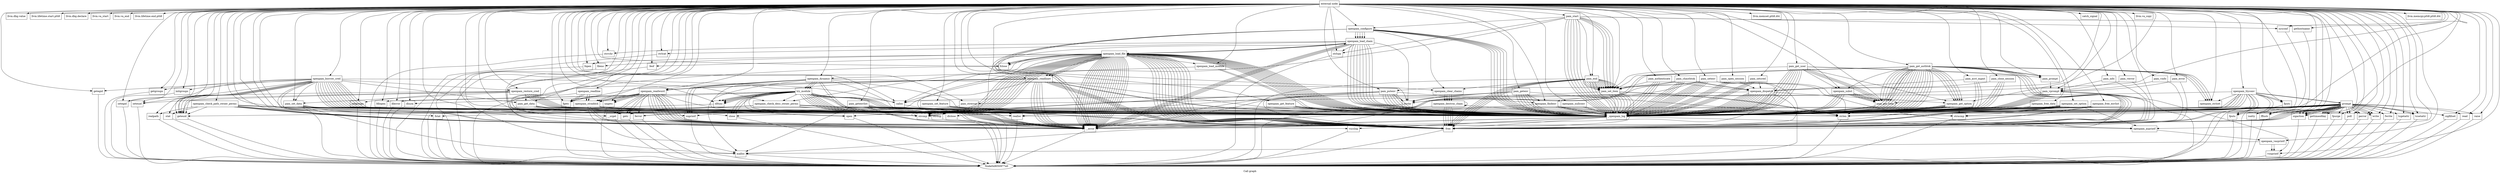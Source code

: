 digraph "Call graph" {
	label="Call graph";

	Node0x8050977b0 [shape=record,label="{external node}"];
	Node0x8050977b0 -> Node0x805097840;
	Node0x8050977b0 -> Node0x805097900;
	Node0x8050977b0 -> Node0x805097960;
	Node0x8050977b0 -> Node0x8050979c0;
	Node0x8050977b0 -> Node0x805097a20;
	Node0x8050977b0 -> Node0x805097a80;
	Node0x8050977b0 -> Node0x805097ae0;
	Node0x8050977b0 -> Node0x805097b40;
	Node0x8050977b0 -> Node0x805097c60;
	Node0x8050977b0 -> Node0x805097cc0;
	Node0x8050977b0 -> Node0x805097d20;
	Node0x8050977b0 -> Node0x805097d80;
	Node0x8050977b0 -> Node0x805097de0;
	Node0x8050977b0 -> Node0x805097ea0;
	Node0x8050977b0 -> Node0x805097f00;
	Node0x8050977b0 -> Node0x805097f60;
	Node0x8050977b0 -> Node0x805098020;
	Node0x8050977b0 -> Node0x805098080;
	Node0x8050977b0 -> Node0x8050980e0;
	Node0x8050977b0 -> Node0x805098140;
	Node0x8050977b0 -> Node0x8050981a0;
	Node0x8050977b0 -> Node0x805098200;
	Node0x8050977b0 -> Node0x805098260;
	Node0x8050977b0 -> Node0x8050982c0;
	Node0x8050977b0 -> Node0x8050983e0;
	Node0x8050977b0 -> Node0x805098440;
	Node0x8050977b0 -> Node0x8050984a0;
	Node0x8050977b0 -> Node0x805098560;
	Node0x8050977b0 -> Node0x8050985c0;
	Node0x8050977b0 -> Node0x805098620;
	Node0x8050977b0 -> Node0x805098680;
	Node0x8050977b0 -> Node0x8050986e0;
	Node0x8050977b0 -> Node0x805098800;
	Node0x8050977b0 -> Node0x805098860;
	Node0x8050977b0 -> Node0x8050988c0;
	Node0x8050977b0 -> Node0x8050989e0;
	Node0x8050977b0 -> Node0x805098aa0;
	Node0x8050977b0 -> Node0x805098b00;
	Node0x8050977b0 -> Node0x805098b60;
	Node0x8050977b0 -> Node0x805098bc0;
	Node0x8050977b0 -> Node0x805098c20;
	Node0x8050977b0 -> Node0x805098c80;
	Node0x8050977b0 -> Node0x805098ce0;
	Node0x8050977b0 -> Node0x805098d40;
	Node0x8050977b0 -> Node0x805098da0;
	Node0x8050977b0 -> Node0x805098e00;
	Node0x8050977b0 -> Node0x805098e60;
	Node0x8050977b0 -> Node0x805098ec0;
	Node0x8050977b0 -> Node0x805098f20;
	Node0x8050977b0 -> Node0x805098920;
	Node0x8050977b0 -> Node0x8050987a0;
	Node0x8050977b0 -> Node0x805098380;
	Node0x8050977b0 -> Node0x805098fe0;
	Node0x8050977b0 -> Node0x805097ba0;
	Node0x8050977b0 -> Node0x805099040;
	Node0x8050977b0 -> Node0x8050990a0;
	Node0x8050977b0 -> Node0x805099100;
	Node0x8050977b0 -> Node0x8050991c0;
	Node0x8050977b0 -> Node0x805098740;
	Node0x8050977b0 -> Node0x805099220;
	Node0x8050977b0 -> Node0x8050992e0;
	Node0x8050977b0 -> Node0x805099280;
	Node0x8050977b0 -> Node0x805099340;
	Node0x8050977b0 -> Node0x8050993a0;
	Node0x8050977b0 -> Node0x805099400;
	Node0x8050977b0 -> Node0x805097fc0;
	Node0x8050977b0 -> Node0x805099460;
	Node0x8050977b0 -> Node0x8050994c0;
	Node0x8050977b0 -> Node0x805099520;
	Node0x8050977b0 -> Node0x805099160;
	Node0x8050977b0 -> Node0x805099580;
	Node0x8050977b0 -> Node0x8050995e0;
	Node0x8050977b0 -> Node0x8050996a0;
	Node0x8050977b0 -> Node0x805099760;
	Node0x8050977b0 -> Node0x8050997c0;
	Node0x8050977b0 -> Node0x805099d60;
	Node0x8050977b0 -> Node0x805099820;
	Node0x8050977b0 -> Node0x805099880;
	Node0x8050977b0 -> Node0x8050998e0;
	Node0x8050977b0 -> Node0x805099940;
	Node0x8050977b0 -> Node0x8050999a0;
	Node0x8050977b0 -> Node0x805099a00;
	Node0x8050977b0 -> Node0x805099a60;
	Node0x8050977b0 -> Node0x805099ac0;
	Node0x8050977b0 -> Node0x805099b20;
	Node0x8050977b0 -> Node0x805099b80;
	Node0x8050977b0 -> Node0x805099dc0;
	Node0x8050977b0 -> Node0x805099be0;
	Node0x8050977b0 -> Node0x805099c40;
	Node0x8050977b0 -> Node0x805099ca0;
	Node0x8050977b0 -> Node0x805099d00;
	Node0x8050977b0 -> Node0x8050978a0;
	Node0x8050977b0 -> Node0x805099e80;
	Node0x8050977b0 -> Node0x805099e20;
	Node0x8050977b0 -> Node0x805099ee0;
	Node0x8050977b0 -> Node0x805099f40;
	Node0x8050977b0 -> Node0x80514c000;
	Node0x8050977b0 -> Node0x80514c060;
	Node0x8050977b0 -> Node0x80514c0c0;
	Node0x8050977b0 -> Node0x80514c120;
	Node0x8050977b0 -> Node0x80514c1e0;
	Node0x8050977b0 -> Node0x805097c00;
	Node0x8050977b0 -> Node0x805099640;
	Node0x8050977b0 -> Node0x80514c2a0;
	Node0x8050977b0 -> Node0x80514c300;
	Node0x8050977b0 -> Node0x80514c360;
	Node0x8050977b0 -> Node0x80514c3c0;
	Node0x8050977b0 -> Node0x80514c420;
	Node0x8050977b0 -> Node0x80514c240;
	Node0x8050977b0 -> Node0x80514c480;
	Node0x8050977b0 -> Node0x805097e40;
	Node0x8050977b0 -> Node0x805099fa0;
	Node0x8050977b0 -> Node0x80514c4e0;
	Node0x8050977b0 -> Node0x80514c540;
	Node0x8050977b0 -> Node0x80514c5a0;
	Node0x8050977b0 -> Node0x80514c600;
	Node0x8050977b0 -> Node0x80514c660;
	Node0x8050977b0 -> Node0x80514c6c0;
	Node0x8050977b0 -> Node0x805098980;
	Node0x8050977b0 -> Node0x80514c720;
	Node0x8050977b0 -> Node0x80514c780;
	Node0x8050977b0 -> Node0x80514c180;
	Node0x805097840 [shape=record,label="{openpam_asprintf}"];
	Node0x805097840 -> Node0x8050978a0;
	Node0x805097900 [shape=record,label="{llvm.dbg.value}"];
	Node0x805097960 [shape=record,label="{llvm.lifetime.start.p0i8}"];
	Node0x8050979c0 [shape=record,label="{llvm.dbg.declare}"];
	Node0x805097a20 [shape=record,label="{llvm.va_start}"];
	Node0x805097a80 [shape=record,label="{llvm.va_end}"];
	Node0x805097ae0 [shape=record,label="{llvm.lifetime.end.p0i8}"];
	Node0x805097b40 [shape=record,label="{openpam_borrow_cred}"];
	Node0x805097b40 -> Node0x805097ba0;
	Node0x805097b40 -> Node0x805097ba0;
	Node0x805097b40 -> Node0x805097c00;
	Node0x805097b40 -> Node0x805097ba0;
	Node0x805097b40 -> Node0x805097ba0;
	Node0x805097b40 -> Node0x805097c60;
	Node0x805097b40 -> Node0x805097c60;
	Node0x805097b40 -> Node0x805097c60;
	Node0x805097b40 -> Node0x805097ba0;
	Node0x805097b40 -> Node0x805097ba0;
	Node0x805097b40 -> Node0x805097cc0;
	Node0x805097b40 -> Node0x805097ba0;
	Node0x805097b40 -> Node0x805097c60;
	Node0x805097b40 -> Node0x805097d20;
	Node0x805097b40 -> Node0x805097d80;
	Node0x805097b40 -> Node0x805097de0;
	Node0x805097b40 -> Node0x805097ba0;
	Node0x805097b40 -> Node0x805097e40;
	Node0x805097b40 -> Node0x805097de0;
	Node0x805097b40 -> Node0x805097ba0;
	Node0x805097b40 -> Node0x805097ba0;
	Node0x805097b40 -> Node0x805097c60;
	Node0x805097b40 -> Node0x805097ba0;
	Node0x805097b40 -> Node0x805097ea0;
	Node0x805097b40 -> Node0x805097f00;
	Node0x805097b40 -> Node0x805097f60;
	Node0x805097b40 -> Node0x805097fc0;
	Node0x805097b40 -> Node0x805097ba0;
	Node0x805097b40 -> Node0x805097ba0;
	Node0x805097c60 [shape=record,label="{geteuid}"];
	Node0x805097c60 -> Node0x8050977e0;
	Node0x805097cc0 [shape=record,label="{calloc}"];
	Node0x805097cc0 -> Node0x8050977e0;
	Node0x805097d20 [shape=record,label="{getegid}"];
	Node0x805097d20 -> Node0x8050977e0;
	Node0x805097d80 [shape=record,label="{getgroups}"];
	Node0x805097d80 -> Node0x8050977e0;
	Node0x805097de0 [shape=record,label="{free}"];
	Node0x805097de0 -> Node0x8050977e0;
	Node0x805097ea0 [shape=record,label="{initgroups}"];
	Node0x805097ea0 -> Node0x8050977e0;
	Node0x805097f00 [shape=record,label="{setegid}"];
	Node0x805097f00 -> Node0x8050977e0;
	Node0x805097f60 [shape=record,label="{seteuid}"];
	Node0x805097f60 -> Node0x8050977e0;
	Node0x805098020 [shape=record,label="{openpam_check_desc_owner_perms}"];
	Node0x805098020 -> Node0x805097c60;
	Node0x805098020 -> Node0x805098080;
	Node0x805098020 -> Node0x8050980e0;
	Node0x805098020 -> Node0x805097ba0;
	Node0x805098020 -> Node0x805097ba0;
	Node0x805098020 -> Node0x805097ba0;
	Node0x805098020 -> Node0x8050980e0;
	Node0x805098080 [shape=record,label="{fstat}"];
	Node0x805098080 -> Node0x8050977e0;
	Node0x8050980e0 [shape=record,label="{__error}"];
	Node0x8050980e0 -> Node0x8050977e0;
	Node0x805098140 [shape=record,label="{openpam_check_path_owner_perms}"];
	Node0x805098140 -> Node0x805097c60;
	Node0x805098140 -> Node0x8050981a0;
	Node0x805098140 -> Node0x805098200;
	Node0x805098140 -> Node0x805098260;
	Node0x805098140 -> Node0x8050980e0;
	Node0x805098140 -> Node0x8050980e0;
	Node0x805098140 -> Node0x805097ba0;
	Node0x805098140 -> Node0x8050980e0;
	Node0x805098140 -> Node0x805097ba0;
	Node0x805098140 -> Node0x8050980e0;
	Node0x805098140 -> Node0x805097ba0;
	Node0x805098140 -> Node0x8050980e0;
	Node0x8050981a0 [shape=record,label="{realpath}"];
	Node0x8050981a0 -> Node0x8050977e0;
	Node0x805098200 [shape=record,label="{strlen}"];
	Node0x805098200 -> Node0x8050977e0;
	Node0x805098260 [shape=record,label="{stat}"];
	Node0x805098260 -> Node0x8050977e0;
	Node0x8050982c0 [shape=record,label="{openpam_configure}"];
	Node0x8050982c0 -> Node0x805097ba0;
	Node0x8050982c0 -> Node0x805097ba0;
	Node0x8050982c0 -> Node0x805097ba0;
	Node0x8050982c0 -> Node0x805097ba0;
	Node0x8050982c0 -> Node0x805098320;
	Node0x8050982c0 -> Node0x8050980e0;
	Node0x8050982c0 -> Node0x805098320;
	Node0x8050982c0 -> Node0x8050980e0;
	Node0x8050982c0 -> Node0x805098380;
	Node0x8050982c0 -> Node0x8050980e0;
	Node0x8050982c0 -> Node0x805097ba0;
	Node0x8050982c0 -> Node0x805098320;
	Node0x8050982c0 -> Node0x805098320;
	Node0x8050982c0 -> Node0x805098320;
	Node0x8050982c0 -> Node0x805097ba0;
	Node0x805098320 [shape=record,label="{openpam_load_chain}"];
	Node0x805098320 -> Node0x805097ba0;
	Node0x805098320 -> Node0x805097ba0;
	Node0x805098320 -> Node0x8050983e0;
	Node0x805098320 -> Node0x805098440;
	Node0x805098320 -> Node0x8050984a0;
	Node0x805098320 -> Node0x805098500;
	Node0x805098320 -> Node0x805097ba0;
	Node0x805098320 -> Node0x805098560;
	Node0x805098320 -> Node0x8050980e0;
	Node0x805098320 -> Node0x805097ba0;
	Node0x805098320 -> Node0x8050985c0;
	Node0x805098320 -> Node0x8050980e0;
	Node0x805098320 -> Node0x805097ba0;
	Node0x805098320 -> Node0x805098500;
	Node0x805098320 -> Node0x805097ba0;
	Node0x805098320 -> Node0x8050980e0;
	Node0x805098320 -> Node0x805097ba0;
	Node0x805098320 -> Node0x805097ba0;
	Node0x805098320 -> Node0x8050980e0;
	Node0x805098320 -> Node0x805097ba0;
	Node0x8050983e0 [shape=record,label="{strchr}"];
	Node0x8050983e0 -> Node0x8050977e0;
	Node0x805098440 [shape=record,label="{strrchr}"];
	Node0x805098440 -> Node0x8050977e0;
	Node0x8050984a0 [shape=record,label="{strcmp}"];
	Node0x8050984a0 -> Node0x8050977e0;
	Node0x805098500 [shape=record,label="{openpam_load_file}"];
	Node0x805098500 -> Node0x805098620;
	Node0x805098500 -> Node0x8050980e0;
	Node0x805098500 -> Node0x8050980e0;
	Node0x805098500 -> Node0x805097ba0;
	Node0x805098500 -> Node0x8050980e0;
	Node0x805098500 -> Node0x805097ba0;
	Node0x805098500 -> Node0x805097ba0;
	Node0x805098500 -> Node0x805098680;
	Node0x805098500 -> Node0x805098020;
	Node0x805098500 -> Node0x8050980e0;
	Node0x805098500 -> Node0x8050986e0;
	Node0x805098500 -> Node0x8050980e0;
	Node0x805098500 -> Node0x805097ba0;
	Node0x805098500 -> Node0x805098740;
	Node0x805098500 -> Node0x805097de0;
	Node0x805098500 -> Node0x805098740;
	Node0x805098500 -> Node0x8050984a0;
	Node0x805098500 -> Node0x805097de0;
	Node0x805098500 -> Node0x805097de0;
	Node0x805098500 -> Node0x8050984a0;
	Node0x805098500 -> Node0x8050984a0;
	Node0x805098500 -> Node0x8050984a0;
	Node0x805098500 -> Node0x8050984a0;
	Node0x805098500 -> Node0x805097ba0;
	Node0x805098500 -> Node0x8050980e0;
	Node0x805098500 -> Node0x805097de0;
	Node0x805098500 -> Node0x805097de0;
	Node0x805098500 -> Node0x8050984a0;
	Node0x805098500 -> Node0x805097ba0;
	Node0x805098500 -> Node0x8050980e0;
	Node0x805098500 -> Node0x805097ba0;
	Node0x805098500 -> Node0x8050980e0;
	Node0x805098500 -> Node0x805098320;
	Node0x805098500 -> Node0x805097de0;
	Node0x805098500 -> Node0x805097de0;
	Node0x805098500 -> Node0x8050980e0;
	Node0x805098500 -> Node0x8050980e0;
	Node0x805098500 -> Node0x8050984a0;
	Node0x805098500 -> Node0x8050984a0;
	Node0x805098500 -> Node0x8050984a0;
	Node0x805098500 -> Node0x8050984a0;
	Node0x805098500 -> Node0x8050984a0;
	Node0x805098500 -> Node0x805097ba0;
	Node0x805098500 -> Node0x8050980e0;
	Node0x805098500 -> Node0x805097ba0;
	Node0x805098500 -> Node0x8050980e0;
	Node0x805098500 -> Node0x805097cc0;
	Node0x805098500 -> Node0x8050987a0;
	Node0x805098500 -> Node0x8050980e0;
	Node0x805098500 -> Node0x8050980e0;
	Node0x805098500 -> Node0x805097de0;
	Node0x805098500 -> Node0x805098740;
	Node0x805098500 -> Node0x805098800;
	Node0x805098500 -> Node0x8050980e0;
	Node0x805098500 -> Node0x805098860;
	Node0x805098500 -> Node0x8050986e0;
	Node0x805098500 -> Node0x8050980e0;
	Node0x805098500 -> Node0x8050980e0;
	Node0x805098500 -> Node0x805097ba0;
	Node0x805098500 -> Node0x8050980e0;
	Node0x805098500 -> Node0x8050980e0;
	Node0x805098500 -> Node0x8050980e0;
	Node0x805098500 -> Node0x805097de0;
	Node0x805098500 -> Node0x805097de0;
	Node0x805098500 -> Node0x805097de0;
	Node0x805098500 -> Node0x805097de0;
	Node0x805098500 -> Node0x805097de0;
	Node0x805098500 -> Node0x8050986e0;
	Node0x805098500 -> Node0x8050980e0;
	Node0x805098500 -> Node0x805097ba0;
	Node0x805098560 [shape=record,label="{strlcpy}"];
	Node0x805098560 -> Node0x8050977e0;
	Node0x8050985c0 [shape=record,label="{strlcat}"];
	Node0x8050985c0 -> Node0x8050977e0;
	Node0x805098620 [shape=record,label="{fopen}"];
	Node0x805098620 -> Node0x8050977e0;
	Node0x805098680 [shape=record,label="{fileno}"];
	Node0x805098680 -> Node0x8050977e0;
	Node0x8050986e0 [shape=record,label="{fclose}"];
	Node0x8050986e0 -> Node0x8050977e0;
	Node0x805098800 [shape=record,label="{ferror}"];
	Node0x805098800 -> Node0x8050977e0;
	Node0x805098860 [shape=record,label="{feof}"];
	Node0x805098860 -> Node0x8050977e0;
	Node0x8050988c0 [shape=record,label="{openpam_dispatch}"];
	Node0x8050988c0 -> Node0x805097ba0;
	Node0x8050988c0 -> Node0x805097ba0;
	Node0x8050988c0 -> Node0x805097ba0;
	Node0x8050988c0 -> Node0x805097ba0;
	Node0x8050988c0 -> Node0x805097ba0;
	Node0x8050988c0 -> Node0x805098920;
	Node0x8050988c0 -> Node0x805097ba0;
	Node0x8050988c0 -> Node0x8050977e0;
	Node0x8050988c0 -> Node0x805098980;
	Node0x8050988c0 -> Node0x805097ba0;
	Node0x8050988c0 -> Node0x805097ba0;
	Node0x8050988c0 -> Node0x805097ba0;
	Node0x8050988c0 -> Node0x805097ba0;
	Node0x8050988c0 -> Node0x805097ba0;
	Node0x8050988c0 -> Node0x805097ba0;
	Node0x8050988c0 -> Node0x805097ba0;
	Node0x8050989e0 [shape=record,label="{openpam_dynamic}"];
	Node0x8050989e0 -> Node0x8050983e0;
	Node0x8050989e0 -> Node0x805097ba0;
	Node0x8050989e0 -> Node0x805098a40;
	Node0x8050989e0 -> Node0x805098200;
	Node0x8050989e0 -> Node0x8050984a0;
	Node0x8050989e0 -> Node0x805098aa0;
	Node0x8050989e0 -> Node0x805098aa0;
	Node0x8050989e0 -> Node0x805098aa0;
	Node0x8050989e0 -> Node0x8050980e0;
	Node0x8050989e0 -> Node0x805098a40;
	Node0x8050989e0 -> Node0x8050980e0;
	Node0x8050989e0 -> Node0x805098a40;
	Node0x805098f80 [shape=record,label="{openpam_destroy_chain}"];
	Node0x805098f80 -> Node0x805098f80;
	Node0x805098f80 -> Node0x805097de0;
	Node0x805098f80 -> Node0x805097de0;
	Node0x805098f80 -> Node0x805098fe0;
	Node0x805098f80 -> Node0x805097ba0;
	Node0x805098f80 -> Node0x805097de0;
	Node0x805098f80 -> Node0x805097de0;
	Node0x805098f80 -> Node0x805097de0;
	Node0x805098a40 [shape=record,label="{try_module}"];
	Node0x805098a40 -> Node0x805097cc0;
	Node0x805098a40 -> Node0x805098b00;
	Node0x805098a40 -> Node0x8050980e0;
	Node0x805098a40 -> Node0x805097ba0;
	Node0x805098a40 -> Node0x805098b60;
	Node0x805098a40 -> Node0x8050980e0;
	Node0x805098a40 -> Node0x805097ba0;
	Node0x805098a40 -> Node0x805098020;
	Node0x805098a40 -> Node0x805098bc0;
	Node0x805098a40 -> Node0x805098c20;
	Node0x805098a40 -> Node0x805098c80;
	Node0x805098a40 -> Node0x805097ba0;
	Node0x805098a40 -> Node0x805098bc0;
	Node0x805098a40 -> Node0x8050980e0;
	Node0x805098a40 -> Node0x805098bc0;
	Node0x805098a40 -> Node0x805098ce0;
	Node0x805098a40 -> Node0x8050980e0;
	Node0x805098a40 -> Node0x8050980e0;
	Node0x805098a40 -> Node0x805097de0;
	Node0x805098a40 -> Node0x805097de0;
	Node0x805098a40 -> Node0x8050980e0;
	Node0x805098a40 -> Node0x805097ba0;
	Node0x805098a40 -> Node0x8050980e0;
	Node0x805098a40 -> Node0x805098d40;
	Node0x805098a40 -> Node0x805098d40;
	Node0x805098a40 -> Node0x805098d40;
	Node0x805098a40 -> Node0x805098d40;
	Node0x805098a40 -> Node0x805098d40;
	Node0x805098a40 -> Node0x805098d40;
	Node0x805098aa0 [shape=record,label="{snprintf}"];
	Node0x805098aa0 -> Node0x8050977e0;
	Node0x805098b00 [shape=record,label="{strdup}"];
	Node0x805098b00 -> Node0x8050977e0;
	Node0x805098b60 [shape=record,label="{open}"];
	Node0x805098b60 -> Node0x8050977e0;
	Node0x805098bc0 [shape=record,label="{close}"];
	Node0x805098bc0 -> Node0x8050977e0;
	Node0x805098c20 [shape=record,label="{fdlopen}"];
	Node0x805098c20 -> Node0x8050977e0;
	Node0x805098c80 [shape=record,label="{dlerror}"];
	Node0x805098c80 -> Node0x8050977e0;
	Node0x805098ce0 [shape=record,label="{dlsym}"];
	Node0x805098ce0 -> Node0x8050977e0;
	Node0x805098d40 [shape=record,label="{dlfunc}"];
	Node0x805098d40 -> Node0x8050977e0;
	Node0x805098da0 [shape=record,label="{openpam_findenv}"];
	Node0x805098da0 -> Node0x805097ba0;
	Node0x805098da0 -> Node0x805098e00;
	Node0x805098da0 -> Node0x805097ba0;
	Node0x805098da0 -> Node0x8050980e0;
	Node0x805098da0 -> Node0x805097ba0;
	Node0x805098e00 [shape=record,label="{strncmp}"];
	Node0x805098e00 -> Node0x8050977e0;
	Node0x805098e60 [shape=record,label="{openpam_free_data}"];
	Node0x805098e60 -> Node0x805097ba0;
	Node0x805098e60 -> Node0x805097de0;
	Node0x805098e60 -> Node0x805097ba0;
	Node0x805098ec0 [shape=record,label="{openpam_free_envlist}"];
	Node0x805098ec0 -> Node0x805097ba0;
	Node0x805098ec0 -> Node0x805097ba0;
	Node0x805098ec0 -> Node0x805097de0;
	Node0x805098ec0 -> Node0x805097de0;
	Node0x805098ec0 -> Node0x805097ba0;
	Node0x805098f20 [shape=record,label="{openpam_get_feature}"];
	Node0x805098f20 -> Node0x805097ba0;
	Node0x805098f20 -> Node0x805097ba0;
	Node0x805098f20 -> Node0x805097ba0;
	Node0x805098f20 -> Node0x805097ba0;
	Node0x805098920 [shape=record,label="{openpam_get_option}"];
	Node0x805098920 -> Node0x805097ba0;
	Node0x805098920 -> Node0x805097ba0;
	Node0x805098920 -> Node0x805097ba0;
	Node0x805098920 -> Node0x805098200;
	Node0x805098920 -> Node0x805098e00;
	Node0x805098920 -> Node0x805097ba0;
	Node0x805098920 -> Node0x805097ba0;
	Node0x805098920 -> Node0x805097ba0;
	Node0x805098920 -> Node0x805097ba0;
	Node0x805098920 -> Node0x805097ba0;
	Node0x8050987a0 [shape=record,label="{openpam_load_module}"];
	Node0x8050987a0 -> Node0x8050989e0;
	Node0x8050987a0 -> Node0x805097ba0;
	Node0x8050987a0 -> Node0x805097ba0;
	Node0x805098380 [shape=record,label="{openpam_clear_chains}"];
	Node0x805098380 -> Node0x805098f80;
	Node0x805098380 -> Node0x805098f80;
	Node0x805098380 -> Node0x805098f80;
	Node0x805098380 -> Node0x805098f80;
	Node0x805098fe0 [shape=record,label="{dlclose}"];
	Node0x805098fe0 -> Node0x8050977e0;
	Node0x805097ba0 [shape=record,label="{_openpam_log}"];
	Node0x805097ba0 -> Node0x8050980e0;
	Node0x805097ba0 -> Node0x805097840;
	Node0x805097ba0 -> Node0x8050980e0;
	Node0x805097ba0 -> Node0x805099040;
	Node0x805097ba0 -> Node0x805097de0;
	Node0x805097ba0 -> Node0x805099040;
	Node0x805097ba0 -> Node0x8050980e0;
	Node0x805099040 [shape=record,label="{vsyslog}"];
	Node0x805099040 -> Node0x8050977e0;
	Node0x8050990a0 [shape=record,label="{openpam_nullconv}"];
	Node0x8050990a0 -> Node0x805097ba0;
	Node0x8050990a0 -> Node0x805097ba0;
	Node0x805099100 [shape=record,label="{openpam_readline}"];
	Node0x805099100 -> Node0x805099160;
	Node0x805099100 -> Node0x8050991c0;
	Node0x805099100 -> Node0x8050991c0;
	Node0x805099100 -> Node0x805099160;
	Node0x805099100 -> Node0x805097de0;
	Node0x8050991c0 [shape=record,label="{fgetc}"];
	Node0x8050991c0 -> Node0x8050977e0;
	Node0x805098740 [shape=record,label="{openpam_readlinev}"];
	Node0x805098740 -> Node0x805099220;
	Node0x805098740 -> Node0x805097ba0;
	Node0x805098740 -> Node0x8050980e0;
	Node0x805098740 -> Node0x805099280;
	Node0x805098740 -> Node0x8050992e0;
	Node0x805098740 -> Node0x805097ba0;
	Node0x805098740 -> Node0x8050980e0;
	Node0x805098740 -> Node0x805099280;
	Node0x805098740 -> Node0x8050980e0;
	Node0x805098740 -> Node0x8050980e0;
	Node0x805098740 -> Node0x805097de0;
	Node0x805098740 -> Node0x805097de0;
	Node0x805098740 -> Node0x805097de0;
	Node0x805098740 -> Node0x8050980e0;
	Node0x805098740 -> Node0x8050991c0;
	Node0x805098740 -> Node0x805097de0;
	Node0x805099220 [shape=record,label="{malloc}"];
	Node0x805099220 -> Node0x8050977e0;
	Node0x8050992e0 [shape=record,label="{realloc}"];
	Node0x8050992e0 -> Node0x8050977e0;
	Node0x805099280 [shape=record,label="{openpam_readword}"];
	Node0x805099280 -> Node0x8050980e0;
	Node0x805099280 -> Node0x805099340;
	Node0x805099280 -> Node0x8050993a0;
	Node0x805099280 -> Node0x805099400;
	Node0x805099280 -> Node0x805099340;
	Node0x805099280 -> Node0x8050993a0;
	Node0x805099280 -> Node0x805099400;
	Node0x805099280 -> Node0x8050991c0;
	Node0x805099280 -> Node0x805099160;
	Node0x805099280 -> Node0x805099160;
	Node0x805099280 -> Node0x805097de0;
	Node0x805099280 -> Node0x8050980e0;
	Node0x805099280 -> Node0x805099160;
	Node0x805099280 -> Node0x805097de0;
	Node0x805099280 -> Node0x8050980e0;
	Node0x805099280 -> Node0x8050991c0;
	Node0x805099280 -> Node0x805098800;
	Node0x805099280 -> Node0x8050980e0;
	Node0x805099280 -> Node0x805097de0;
	Node0x805099280 -> Node0x8050980e0;
	Node0x805099280 -> Node0x805097ba0;
	Node0x805099280 -> Node0x805097de0;
	Node0x805099280 -> Node0x8050980e0;
	Node0x805099280 -> Node0x805099400;
	Node0x805099340 [shape=record,label="{__srget}"];
	Node0x805099340 -> Node0x8050977e0;
	Node0x8050993a0 [shape=record,label="{getc}"];
	Node0x8050993a0 -> Node0x8050977e0;
	Node0x805099400 [shape=record,label="{ungetc}"];
	Node0x805099400 -> Node0x8050977e0;
	Node0x805097fc0 [shape=record,label="{openpam_restore_cred}"];
	Node0x805097fc0 -> Node0x805097ba0;
	Node0x805097fc0 -> Node0x805097c00;
	Node0x805097fc0 -> Node0x805097ba0;
	Node0x805097fc0 -> Node0x805097ba0;
	Node0x805097fc0 -> Node0x805097ba0;
	Node0x805097fc0 -> Node0x805097c60;
	Node0x805097fc0 -> Node0x805097f60;
	Node0x805097fc0 -> Node0x805099460;
	Node0x805097fc0 -> Node0x805097f00;
	Node0x805097fc0 -> Node0x805097ba0;
	Node0x805097fc0 -> Node0x805097e40;
	Node0x805097fc0 -> Node0x805097ba0;
	Node0x805099460 [shape=record,label="{setgroups}"];
	Node0x805099460 -> Node0x8050977e0;
	Node0x8050994c0 [shape=record,label="{openpam_set_feature}"];
	Node0x8050994c0 -> Node0x805097ba0;
	Node0x8050994c0 -> Node0x805097ba0;
	Node0x8050994c0 -> Node0x805097ba0;
	Node0x8050994c0 -> Node0x805097ba0;
	Node0x805099520 [shape=record,label="{openpam_set_option}"];
	Node0x805099520 -> Node0x805097ba0;
	Node0x805099520 -> Node0x805097ba0;
	Node0x805099520 -> Node0x805097ba0;
	Node0x805099520 -> Node0x805098e00;
	Node0x805099520 -> Node0x805097ba0;
	Node0x805099520 -> Node0x805097de0;
	Node0x805099520 -> Node0x805097ba0;
	Node0x805099520 -> Node0x805097840;
	Node0x805099520 -> Node0x805097ba0;
	Node0x805099520 -> Node0x8050992e0;
	Node0x805099520 -> Node0x805097de0;
	Node0x805099520 -> Node0x805097ba0;
	Node0x805099520 -> Node0x805097de0;
	Node0x805099520 -> Node0x805097ba0;
	Node0x805099160 [shape=record,label="{openpam_straddch}"];
	Node0x805099160 -> Node0x805099220;
	Node0x805099160 -> Node0x805097ba0;
	Node0x805099160 -> Node0x8050980e0;
	Node0x805099160 -> Node0x8050992e0;
	Node0x805099160 -> Node0x805097ba0;
	Node0x805099160 -> Node0x8050980e0;
	Node0x805099580 [shape=record,label="{openpam_strlset}"];
	Node0x8050995e0 [shape=record,label="{openpam_subst}"];
	Node0x8050995e0 -> Node0x805097ba0;
	Node0x8050995e0 -> Node0x805097ba0;
	Node0x8050995e0 -> Node0x805099640;
	Node0x8050995e0 -> Node0x805099640;
	Node0x8050995e0 -> Node0x805099640;
	Node0x8050995e0 -> Node0x805099640;
	Node0x8050995e0 -> Node0x805099640;
	Node0x8050995e0 -> Node0x805099640;
	Node0x8050995e0 -> Node0x805097ba0;
	Node0x8050995e0 -> Node0x805097ba0;
	Node0x8050996a0 [shape=record,label="{openpam_ttyconv}"];
	Node0x8050996a0 -> Node0x805097ba0;
	Node0x8050996a0 -> Node0x805097ba0;
	Node0x8050996a0 -> Node0x805097cc0;
	Node0x8050996a0 -> Node0x805097ba0;
	Node0x8050996a0 -> Node0x805099700;
	Node0x8050996a0 -> Node0x805098b00;
	Node0x8050996a0 -> Node0x805099700;
	Node0x8050996a0 -> Node0x805098b00;
	Node0x8050996a0 -> Node0x805099760;
	Node0x8050996a0 -> Node0x805098200;
	Node0x8050996a0 -> Node0x8050997c0;
	Node0x8050996a0 -> Node0x805099760;
	Node0x8050996a0 -> Node0x805098200;
	Node0x8050996a0 -> Node0x8050997c0;
	Node0x8050996a0 -> Node0x805097ba0;
	Node0x8050996a0 -> Node0x805099580;
	Node0x8050996a0 -> Node0x805097de0;
	Node0x8050996a0 -> Node0x805097de0;
	Node0x8050996a0 -> Node0x805097ba0;
	Node0x805099700 [shape=record,label="{prompt}"];
	Node0x805099700 -> Node0x805099820;
	Node0x805099700 -> Node0x805099880;
	Node0x805099700 -> Node0x8050998e0;
	Node0x805099700 -> Node0x805098b60;
	Node0x805099700 -> Node0x805099760;
	Node0x805099700 -> Node0x805099880;
	Node0x805099700 -> Node0x805099940;
	Node0x805099700 -> Node0x805099940;
	Node0x805099700 -> Node0x8050999a0;
	Node0x805099700 -> Node0x8050980e0;
	Node0x805099700 -> Node0x805099a00;
	Node0x805099700 -> Node0x805099340;
	Node0x805099700 -> Node0x8050993a0;
	Node0x805099700 -> Node0x805098800;
	Node0x805099700 -> Node0x805099a00;
	Node0x805099700 -> Node0x805099a60;
	Node0x805099700 -> Node0x805098200;
	Node0x805099700 -> Node0x805099ac0;
	Node0x805099700 -> Node0x805097ba0;
	Node0x805099700 -> Node0x805099b20;
	Node0x805099700 -> Node0x805097ba0;
	Node0x805099700 -> Node0x805099b80;
	Node0x805099700 -> Node0x805097ba0;
	Node0x805099700 -> Node0x805099be0;
	Node0x805099700 -> Node0x805099c40;
	Node0x805099700 -> Node0x805099c40;
	Node0x805099700 -> Node0x805099c40;
	Node0x805099700 -> Node0x805099940;
	Node0x805099700 -> Node0x805099940;
	Node0x805099700 -> Node0x8050999a0;
	Node0x805099700 -> Node0x8050980e0;
	Node0x805099700 -> Node0x8050980e0;
	Node0x805099700 -> Node0x805097ba0;
	Node0x805099700 -> Node0x805099ac0;
	Node0x805099700 -> Node0x805097ba0;
	Node0x805099700 -> Node0x805099ca0;
	Node0x805099700 -> Node0x8050980e0;
	Node0x805099700 -> Node0x805097ba0;
	Node0x805099700 -> Node0x805099b80;
	Node0x805099700 -> Node0x805097ba0;
	Node0x805099700 -> Node0x805099c40;
	Node0x805099700 -> Node0x805099c40;
	Node0x805099700 -> Node0x805099c40;
	Node0x805099700 -> Node0x805097ba0;
	Node0x805099700 -> Node0x805099d00;
	Node0x805099700 -> Node0x805099ac0;
	Node0x805099700 -> Node0x8050980e0;
	Node0x805099700 -> Node0x805098bc0;
	Node0x805099760 [shape=record,label="{fputs}"];
	Node0x805099760 -> Node0x8050977e0;
	Node0x8050997c0 [shape=record,label="{fputc}"];
	Node0x8050997c0 -> Node0x8050977e0;
	Node0x805099d60 [shape=record,label="{llvm.memset.p0i8.i64}"];
	Node0x805099820 [shape=record,label="{isatty}"];
	Node0x805099820 -> Node0x8050977e0;
	Node0x805099880 [shape=record,label="{fflush}"];
	Node0x805099880 -> Node0x8050977e0;
	Node0x8050998e0 [shape=record,label="{fpurge}"];
	Node0x8050998e0 -> Node0x8050977e0;
	Node0x805099940 [shape=record,label="{gettimeofday}"];
	Node0x805099940 -> Node0x8050977e0;
	Node0x8050999a0 [shape=record,label="{poll}"];
	Node0x8050999a0 -> Node0x8050977e0;
	Node0x805099a00 [shape=record,label="{perror}"];
	Node0x805099a00 -> Node0x8050977e0;
	Node0x805099a60 [shape=record,label="{fwrite}"];
	Node0x805099a60 -> Node0x8050977e0;
	Node0x805099ac0 [shape=record,label="{write}"];
	Node0x805099ac0 -> Node0x8050977e0;
	Node0x805099b20 [shape=record,label="{tcgetattr}"];
	Node0x805099b20 -> Node0x8050977e0;
	Node0x805099b80 [shape=record,label="{tcsetattr}"];
	Node0x805099b80 -> Node0x8050977e0;
	Node0x805099dc0 [shape=record,label="{catch_signal}"];
	Node0x805099be0 [shape=record,label="{sigfillset}"];
	Node0x805099be0 -> Node0x8050977e0;
	Node0x805099c40 [shape=record,label="{sigaction}"];
	Node0x805099c40 -> Node0x8050977e0;
	Node0x805099ca0 [shape=record,label="{read}"];
	Node0x805099ca0 -> Node0x8050977e0;
	Node0x805099d00 [shape=record,label="{raise}"];
	Node0x805099d00 -> Node0x8050977e0;
	Node0x8050978a0 [shape=record,label="{openpam_vasprintf}"];
	Node0x8050978a0 -> Node0x805099e20;
	Node0x8050978a0 -> Node0x805099220;
	Node0x8050978a0 -> Node0x805099e20;
	Node0x805099e80 [shape=record,label="{llvm.va_copy}"];
	Node0x805099e20 [shape=record,label="{vsnprintf}"];
	Node0x805099e20 -> Node0x8050977e0;
	Node0x805099ee0 [shape=record,label="{pam_acct_mgmt}"];
	Node0x805099ee0 -> Node0x805097ba0;
	Node0x805099ee0 -> Node0x8050988c0;
	Node0x805099ee0 -> Node0x805097ba0;
	Node0x805099ee0 -> Node0x805097ba0;
	Node0x805099f40 [shape=record,label="{pam_authenticate}"];
	Node0x805099f40 -> Node0x805097ba0;
	Node0x805099f40 -> Node0x805097ba0;
	Node0x805099f40 -> Node0x8050988c0;
	Node0x805099f40 -> Node0x805099fa0;
	Node0x805099f40 -> Node0x805097ba0;
	Node0x805099f40 -> Node0x805097ba0;
	Node0x80514c000 [shape=record,label="{pam_chauthtok}"];
	Node0x80514c000 -> Node0x805097ba0;
	Node0x80514c000 -> Node0x805097ba0;
	Node0x80514c000 -> Node0x8050988c0;
	Node0x80514c000 -> Node0x8050988c0;
	Node0x80514c000 -> Node0x805099fa0;
	Node0x80514c000 -> Node0x805099fa0;
	Node0x80514c000 -> Node0x805097ba0;
	Node0x80514c000 -> Node0x805097ba0;
	Node0x80514c060 [shape=record,label="{pam_close_session}"];
	Node0x80514c060 -> Node0x805097ba0;
	Node0x80514c060 -> Node0x805097ba0;
	Node0x80514c060 -> Node0x8050988c0;
	Node0x80514c060 -> Node0x805097ba0;
	Node0x80514c060 -> Node0x805097ba0;
	Node0x80514c0c0 [shape=record,label="{pam_end}"];
	Node0x80514c0c0 -> Node0x805097ba0;
	Node0x80514c0c0 -> Node0x805097ba0;
	Node0x80514c0c0 -> Node0x8050977e0;
	Node0x80514c0c0 -> Node0x805097de0;
	Node0x80514c0c0 -> Node0x805097de0;
	Node0x80514c0c0 -> Node0x805097de0;
	Node0x80514c0c0 -> Node0x805097de0;
	Node0x80514c0c0 -> Node0x805098380;
	Node0x80514c0c0 -> Node0x805099fa0;
	Node0x80514c0c0 -> Node0x805099fa0;
	Node0x80514c0c0 -> Node0x805099fa0;
	Node0x80514c0c0 -> Node0x805099fa0;
	Node0x80514c0c0 -> Node0x805099fa0;
	Node0x80514c0c0 -> Node0x805099fa0;
	Node0x80514c0c0 -> Node0x805099fa0;
	Node0x80514c0c0 -> Node0x805099fa0;
	Node0x80514c0c0 -> Node0x805099fa0;
	Node0x80514c0c0 -> Node0x805099fa0;
	Node0x80514c0c0 -> Node0x805099fa0;
	Node0x80514c0c0 -> Node0x805099fa0;
	Node0x80514c0c0 -> Node0x805099fa0;
	Node0x80514c0c0 -> Node0x805099fa0;
	Node0x80514c0c0 -> Node0x805097de0;
	Node0x80514c0c0 -> Node0x805097ba0;
	Node0x80514c120 [shape=record,label="{pam_error}"];
	Node0x80514c120 -> Node0x80514c180;
	Node0x80514c120 -> Node0x805097de0;
	Node0x80514c1e0 [shape=record,label="{pam_get_authtok}"];
	Node0x80514c1e0 -> Node0x805097ba0;
	Node0x80514c1e0 -> Node0x805099640;
	Node0x80514c1e0 -> Node0x805099640;
	Node0x80514c1e0 -> Node0x8050984a0;
	Node0x80514c1e0 -> Node0x805099640;
	Node0x80514c1e0 -> Node0x805097ba0;
	Node0x80514c1e0 -> Node0x805098920;
	Node0x80514c1e0 -> Node0x805098920;
	Node0x80514c1e0 -> Node0x805099640;
	Node0x80514c1e0 -> Node0x805097ba0;
	Node0x80514c1e0 -> Node0x805098920;
	Node0x80514c1e0 -> Node0x805097ba0;
	Node0x80514c1e0 -> Node0x805097ba0;
	Node0x80514c1e0 -> Node0x805098920;
	Node0x80514c1e0 -> Node0x805099640;
	Node0x80514c1e0 -> Node0x8050995e0;
	Node0x80514c1e0 -> Node0x805098920;
	Node0x80514c1e0 -> Node0x80514c240;
	Node0x80514c1e0 -> Node0x805097ba0;
	Node0x80514c1e0 -> Node0x805097ba0;
	Node0x80514c1e0 -> Node0x80514c240;
	Node0x80514c1e0 -> Node0x805099580;
	Node0x80514c1e0 -> Node0x805097de0;
	Node0x80514c1e0 -> Node0x805097ba0;
	Node0x80514c1e0 -> Node0x805097ba0;
	Node0x80514c1e0 -> Node0x8050984a0;
	Node0x80514c1e0 -> Node0x805099580;
	Node0x80514c1e0 -> Node0x805097de0;
	Node0x80514c1e0 -> Node0x805099580;
	Node0x80514c1e0 -> Node0x805097de0;
	Node0x80514c1e0 -> Node0x805097ba0;
	Node0x80514c1e0 -> Node0x805099fa0;
	Node0x80514c1e0 -> Node0x805099580;
	Node0x80514c1e0 -> Node0x805097de0;
	Node0x80514c1e0 -> Node0x805097ba0;
	Node0x80514c1e0 -> Node0x805097ba0;
	Node0x80514c1e0 -> Node0x805099640;
	Node0x80514c1e0 -> Node0x805097ba0;
	Node0x80514c1e0 -> Node0x805097ba0;
	Node0x805097c00 [shape=record,label="{pam_get_data}"];
	Node0x805097c00 -> Node0x805097ba0;
	Node0x805097c00 -> Node0x805097ba0;
	Node0x805097c00 -> Node0x8050984a0;
	Node0x805097c00 -> Node0x805097ba0;
	Node0x805097c00 -> Node0x805097ba0;
	Node0x805099640 [shape=record,label="{pam_get_item}"];
	Node0x805099640 -> Node0x805097ba0;
	Node0x805099640 -> Node0x805097ba0;
	Node0x805099640 -> Node0x805097ba0;
	Node0x805099640 -> Node0x805097ba0;
	Node0x80514c2a0 [shape=record,label="{pam_get_user}"];
	Node0x80514c2a0 -> Node0x805097ba0;
	Node0x80514c2a0 -> Node0x805099640;
	Node0x80514c2a0 -> Node0x805097ba0;
	Node0x80514c2a0 -> Node0x805098920;
	Node0x80514c2a0 -> Node0x805099640;
	Node0x80514c2a0 -> Node0x8050995e0;
	Node0x80514c2a0 -> Node0x80514c240;
	Node0x80514c2a0 -> Node0x805097ba0;
	Node0x80514c2a0 -> Node0x805097ba0;
	Node0x80514c2a0 -> Node0x805099fa0;
	Node0x80514c2a0 -> Node0x805097de0;
	Node0x80514c2a0 -> Node0x805097ba0;
	Node0x80514c2a0 -> Node0x805097ba0;
	Node0x80514c2a0 -> Node0x805099640;
	Node0x80514c2a0 -> Node0x805097ba0;
	Node0x80514c2a0 -> Node0x805097ba0;
	Node0x80514c300 [shape=record,label="{pam_getenv}"];
	Node0x80514c300 -> Node0x805097ba0;
	Node0x80514c300 -> Node0x805097ba0;
	Node0x80514c300 -> Node0x8050983e0;
	Node0x80514c300 -> Node0x8050980e0;
	Node0x80514c300 -> Node0x805097ba0;
	Node0x80514c300 -> Node0x805098200;
	Node0x80514c300 -> Node0x805098da0;
	Node0x80514c300 -> Node0x805097ba0;
	Node0x80514c300 -> Node0x8050983e0;
	Node0x80514c300 -> Node0x805097ba0;
	Node0x80514c300 -> Node0x805097ba0;
	Node0x80514c360 [shape=record,label="{pam_getenvlist}"];
	Node0x80514c360 -> Node0x805097ba0;
	Node0x80514c360 -> Node0x805099220;
	Node0x80514c360 -> Node0x805097ba0;
	Node0x80514c360 -> Node0x805097ba0;
	Node0x80514c360 -> Node0x805098b00;
	Node0x80514c360 -> Node0x805097de0;
	Node0x80514c360 -> Node0x805097de0;
	Node0x80514c360 -> Node0x805097ba0;
	Node0x80514c360 -> Node0x805097ba0;
	Node0x80514c360 -> Node0x805097ba0;
	Node0x80514c3c0 [shape=record,label="{pam_info}"];
	Node0x80514c3c0 -> Node0x80514c180;
	Node0x80514c3c0 -> Node0x805097de0;
	Node0x80514c420 [shape=record,label="{pam_open_session}"];
	Node0x80514c420 -> Node0x805097ba0;
	Node0x80514c420 -> Node0x805097ba0;
	Node0x80514c420 -> Node0x8050988c0;
	Node0x80514c420 -> Node0x805097ba0;
	Node0x80514c420 -> Node0x805097ba0;
	Node0x80514c240 [shape=record,label="{pam_prompt}"];
	Node0x80514c240 -> Node0x80514c180;
	Node0x80514c480 [shape=record,label="{pam_putenv}"];
	Node0x80514c480 -> Node0x805097ba0;
	Node0x80514c480 -> Node0x8050983e0;
	Node0x80514c480 -> Node0x8050980e0;
	Node0x80514c480 -> Node0x805097ba0;
	Node0x80514c480 -> Node0x805098da0;
	Node0x80514c480 -> Node0x805098b00;
	Node0x80514c480 -> Node0x805097ba0;
	Node0x80514c480 -> Node0x805097de0;
	Node0x80514c480 -> Node0x805097ba0;
	Node0x80514c480 -> Node0x8050992e0;
	Node0x80514c480 -> Node0x805097ba0;
	Node0x80514c480 -> Node0x805098b00;
	Node0x80514c480 -> Node0x805097ba0;
	Node0x80514c480 -> Node0x805097ba0;
	Node0x805097e40 [shape=record,label="{pam_set_data}"];
	Node0x805097e40 -> Node0x805097ba0;
	Node0x805097e40 -> Node0x805097ba0;
	Node0x805097e40 -> Node0x8050984a0;
	Node0x805097e40 -> Node0x8050977e0;
	Node0x805097e40 -> Node0x805097ba0;
	Node0x805097e40 -> Node0x805099220;
	Node0x805097e40 -> Node0x805097ba0;
	Node0x805097e40 -> Node0x805098b00;
	Node0x805097e40 -> Node0x805097de0;
	Node0x805097e40 -> Node0x805097ba0;
	Node0x805097e40 -> Node0x805097ba0;
	Node0x805099fa0 [shape=record,label="{pam_set_item}"];
	Node0x805099fa0 -> Node0x805097ba0;
	Node0x805099fa0 -> Node0x805097ba0;
	Node0x805099fa0 -> Node0x805097ba0;
	Node0x805099fa0 -> Node0x805098200;
	Node0x805099fa0 -> Node0x805098200;
	Node0x805099fa0 -> Node0x805097ba0;
	Node0x805099fa0 -> Node0x805097de0;
	Node0x805099fa0 -> Node0x805099220;
	Node0x805099fa0 -> Node0x805097ba0;
	Node0x805099fa0 -> Node0x805097ba0;
	Node0x80514c4e0 [shape=record,label="{llvm.memcpy.p0i8.p0i8.i64}"];
	Node0x80514c540 [shape=record,label="{pam_setcred}"];
	Node0x80514c540 -> Node0x805097ba0;
	Node0x80514c540 -> Node0x805097ba0;
	Node0x80514c540 -> Node0x8050988c0;
	Node0x80514c540 -> Node0x805097ba0;
	Node0x80514c540 -> Node0x805097ba0;
	Node0x80514c5a0 [shape=record,label="{pam_setenv}"];
	Node0x80514c5a0 -> Node0x805097ba0;
	Node0x80514c5a0 -> Node0x8050983e0;
	Node0x80514c5a0 -> Node0x8050980e0;
	Node0x80514c5a0 -> Node0x805097ba0;
	Node0x80514c5a0 -> Node0x805098200;
	Node0x80514c5a0 -> Node0x805098da0;
	Node0x80514c5a0 -> Node0x805097ba0;
	Node0x80514c5a0 -> Node0x805097840;
	Node0x80514c5a0 -> Node0x805097ba0;
	Node0x80514c5a0 -> Node0x80514c480;
	Node0x80514c5a0 -> Node0x805097de0;
	Node0x80514c5a0 -> Node0x805097ba0;
	Node0x80514c5a0 -> Node0x805097ba0;
	Node0x80514c600 [shape=record,label="{pam_start}"];
	Node0x80514c600 -> Node0x80514c660;
	Node0x80514c600 -> Node0x805097ba0;
	Node0x80514c600 -> Node0x805097cc0;
	Node0x80514c600 -> Node0x805097ba0;
	Node0x80514c600 -> Node0x805099fa0;
	Node0x80514c600 -> Node0x80514c6c0;
	Node0x80514c600 -> Node0x805098560;
	Node0x80514c600 -> Node0x805099fa0;
	Node0x80514c600 -> Node0x805099fa0;
	Node0x80514c600 -> Node0x805099fa0;
	Node0x80514c600 -> Node0x8050982c0;
	Node0x80514c600 -> Node0x805097ba0;
	Node0x80514c600 -> Node0x805097ba0;
	Node0x80514c600 -> Node0x80514c0c0;
	Node0x80514c600 -> Node0x805097ba0;
	Node0x80514c600 -> Node0x805097ba0;
	Node0x80514c660 [shape=record,label="{sysconf}"];
	Node0x80514c660 -> Node0x8050977e0;
	Node0x80514c6c0 [shape=record,label="{gethostname}"];
	Node0x80514c6c0 -> Node0x8050977e0;
	Node0x805098980 [shape=record,label="{pam_strerror}"];
	Node0x805098980 -> Node0x805098aa0;
	Node0x80514c720 [shape=record,label="{pam_verror}"];
	Node0x80514c720 -> Node0x80514c180;
	Node0x80514c720 -> Node0x805097de0;
	Node0x80514c780 [shape=record,label="{pam_vinfo}"];
	Node0x80514c780 -> Node0x80514c180;
	Node0x80514c780 -> Node0x805097de0;
	Node0x80514c180 [shape=record,label="{pam_vprompt}"];
	Node0x80514c180 -> Node0x805097ba0;
	Node0x80514c180 -> Node0x805099640;
	Node0x80514c180 -> Node0x805097ba0;
	Node0x80514c180 -> Node0x805097ba0;
	Node0x80514c180 -> Node0x805097ba0;
	Node0x80514c180 -> Node0x805097ba0;
	Node0x80514c180 -> Node0x805099e20;
	Node0x80514c180 -> Node0x8050977e0;
	Node0x80514c180 -> Node0x805097de0;
	Node0x80514c180 -> Node0x805097ba0;
	Node0x80514c180 -> Node0x805097ba0;
}
